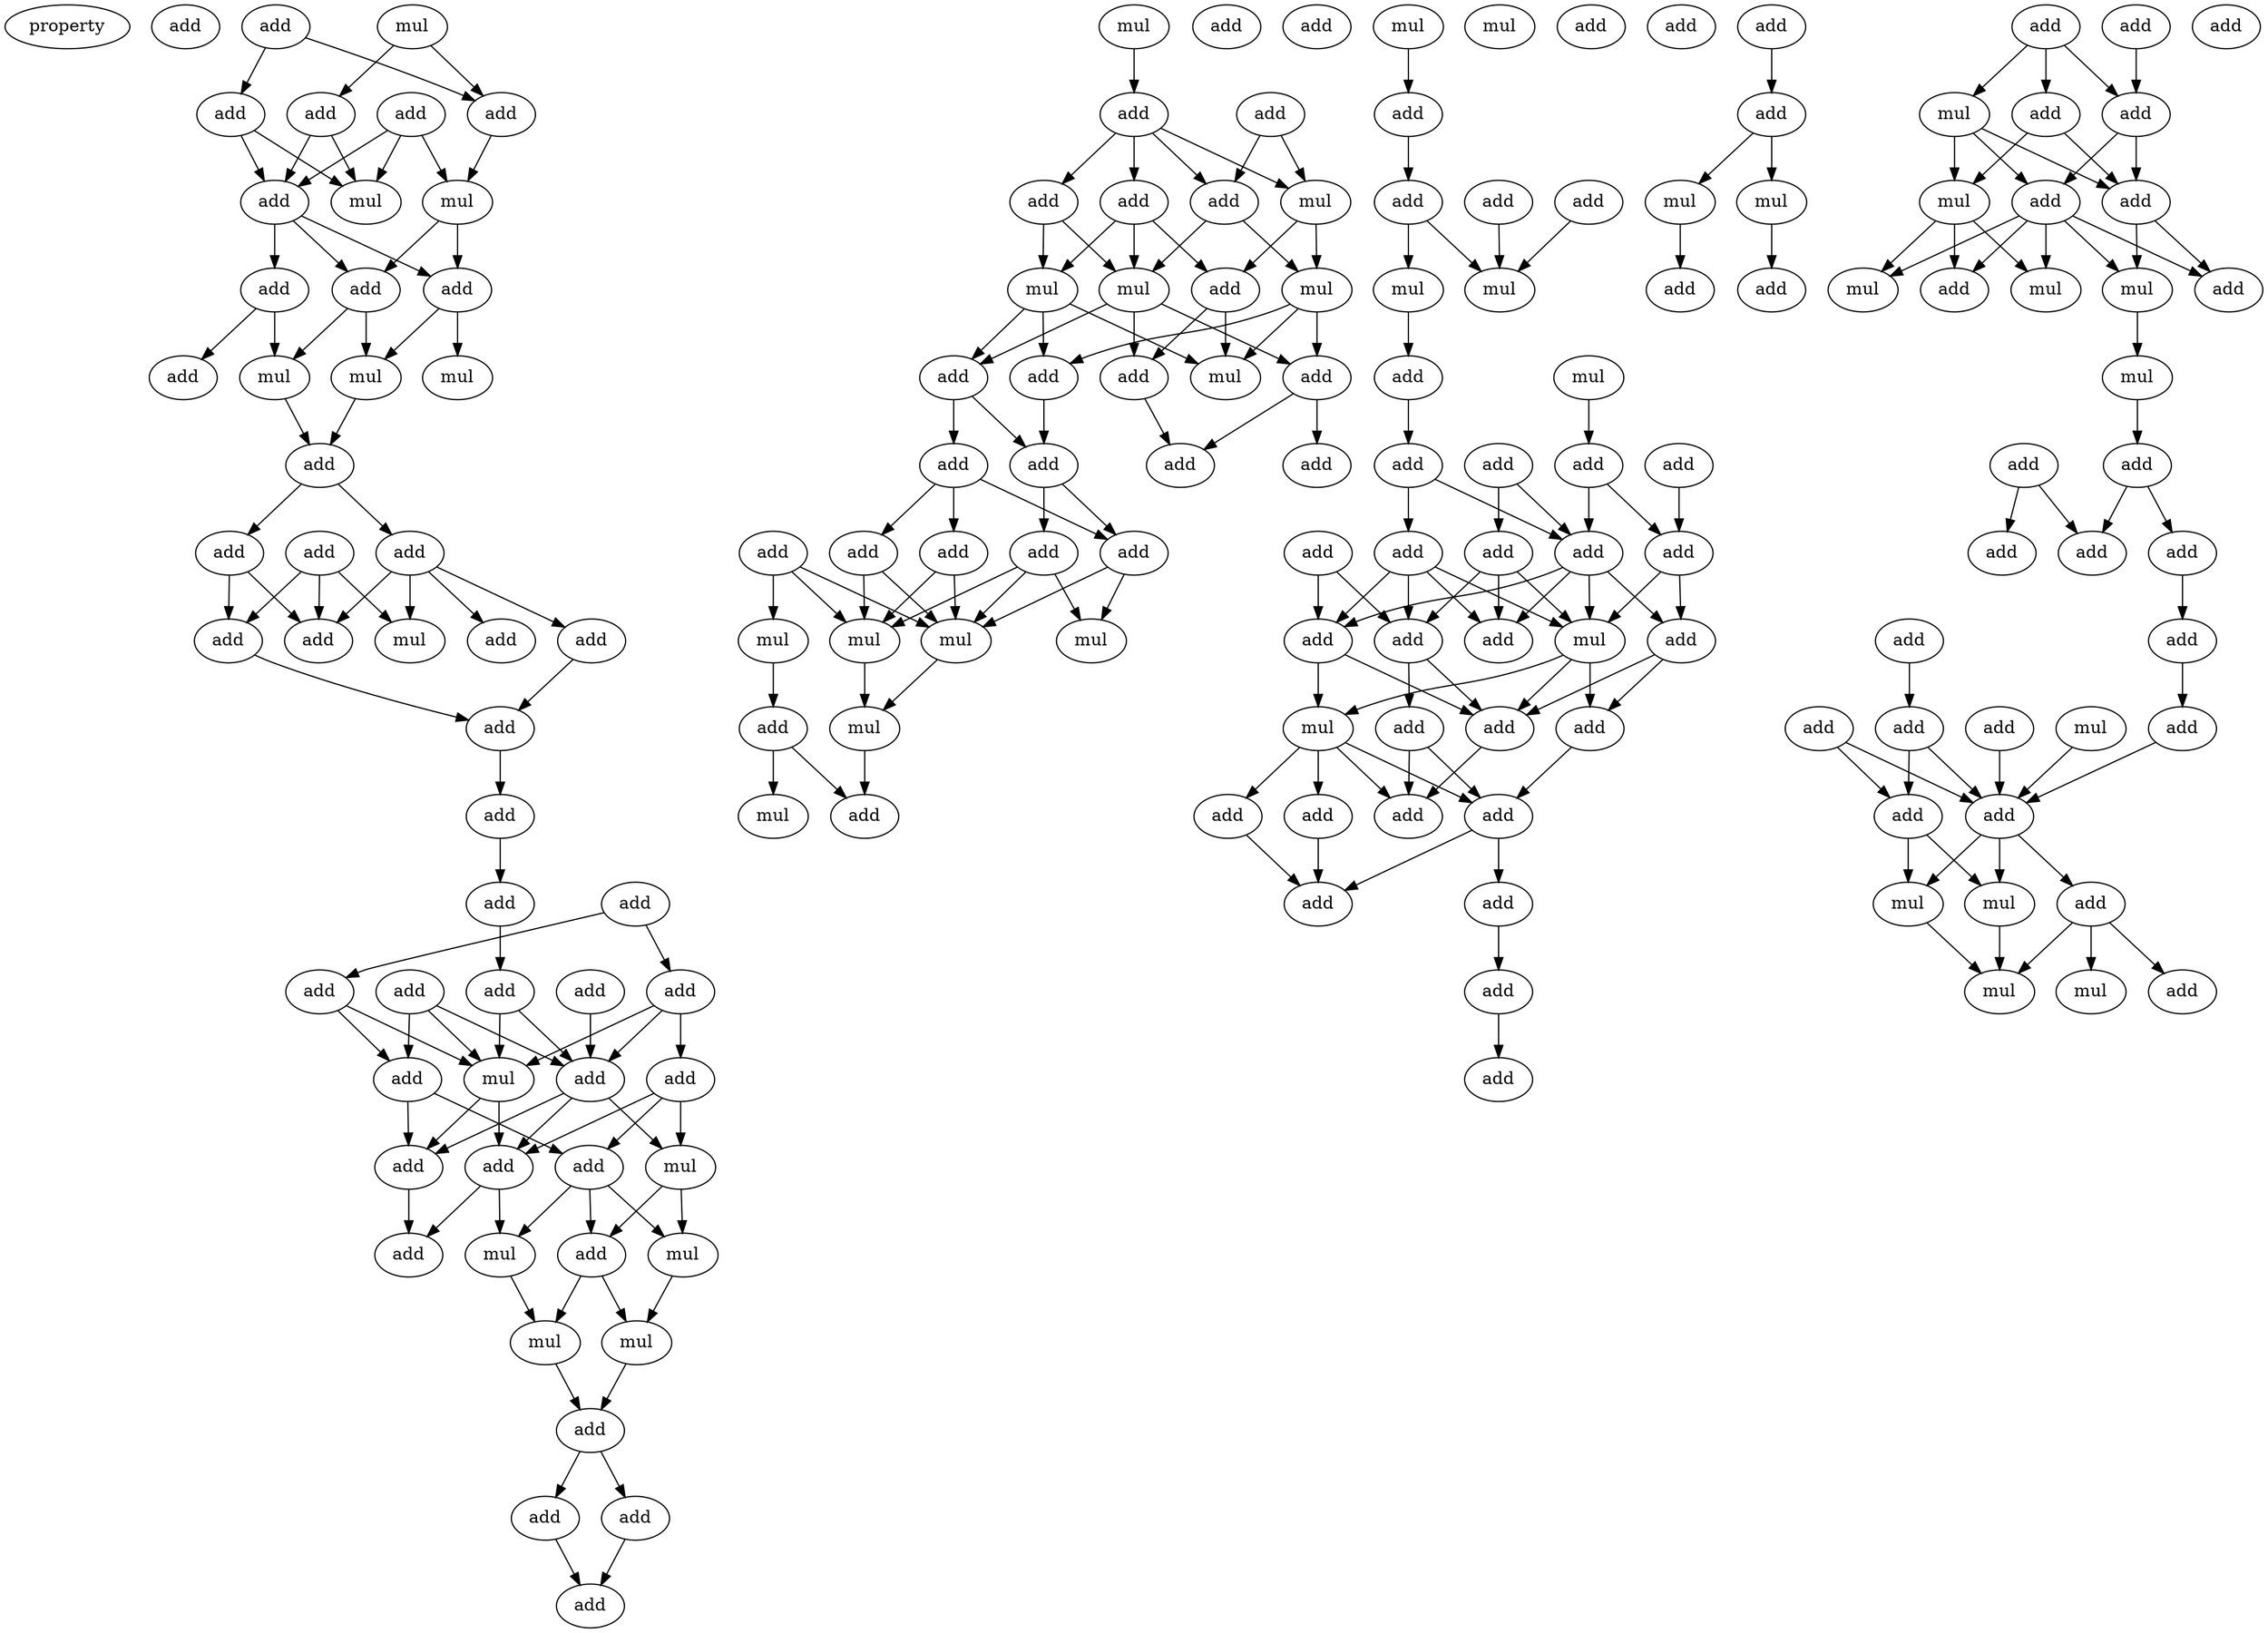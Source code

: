 digraph {
    node [fontcolor=black]
    property [mul=2,lf=1.5]
    0 [ label = add ];
    1 [ label = add ];
    2 [ label = mul ];
    3 [ label = add ];
    4 [ label = add ];
    5 [ label = add ];
    6 [ label = add ];
    7 [ label = mul ];
    8 [ label = add ];
    9 [ label = mul ];
    10 [ label = add ];
    11 [ label = add ];
    12 [ label = add ];
    13 [ label = mul ];
    14 [ label = add ];
    15 [ label = mul ];
    16 [ label = mul ];
    17 [ label = add ];
    18 [ label = add ];
    19 [ label = add ];
    20 [ label = add ];
    21 [ label = add ];
    22 [ label = add ];
    23 [ label = add ];
    24 [ label = add ];
    25 [ label = mul ];
    26 [ label = add ];
    27 [ label = add ];
    28 [ label = add ];
    29 [ label = add ];
    30 [ label = add ];
    31 [ label = add ];
    32 [ label = add ];
    33 [ label = add ];
    34 [ label = add ];
    35 [ label = add ];
    36 [ label = mul ];
    37 [ label = add ];
    38 [ label = add ];
    39 [ label = add ];
    40 [ label = mul ];
    41 [ label = add ];
    42 [ label = add ];
    43 [ label = add ];
    44 [ label = mul ];
    45 [ label = add ];
    46 [ label = mul ];
    47 [ label = mul ];
    48 [ label = mul ];
    49 [ label = add ];
    50 [ label = add ];
    51 [ label = add ];
    52 [ label = add ];
    53 [ label = mul ];
    54 [ label = add ];
    55 [ label = add ];
    56 [ label = add ];
    57 [ label = add ];
    58 [ label = add ];
    59 [ label = mul ];
    60 [ label = mul ];
    61 [ label = add ];
    62 [ label = mul ];
    63 [ label = mul ];
    64 [ label = add ];
    65 [ label = mul ];
    66 [ label = add ];
    67 [ label = add ];
    68 [ label = add ];
    69 [ label = add ];
    70 [ label = add ];
    71 [ label = add ];
    72 [ label = add ];
    73 [ label = add ];
    74 [ label = add ];
    75 [ label = add ];
    76 [ label = add ];
    77 [ label = add ];
    78 [ label = mul ];
    79 [ label = mul ];
    80 [ label = mul ];
    81 [ label = mul ];
    82 [ label = mul ];
    83 [ label = add ];
    84 [ label = add ];
    85 [ label = mul ];
    86 [ label = add ];
    87 [ label = add ];
    88 [ label = mul ];
    89 [ label = add ];
    90 [ label = add ];
    91 [ label = mul ];
    92 [ label = add ];
    93 [ label = add ];
    94 [ label = add ];
    95 [ label = mul ];
    96 [ label = mul ];
    97 [ label = mul ];
    98 [ label = add ];
    99 [ label = add ];
    100 [ label = add ];
    101 [ label = add ];
    102 [ label = add ];
    103 [ label = add ];
    104 [ label = add ];
    105 [ label = add ];
    106 [ label = add ];
    107 [ label = add ];
    108 [ label = add ];
    109 [ label = add ];
    110 [ label = mul ];
    111 [ label = add ];
    112 [ label = add ];
    113 [ label = add ];
    114 [ label = add ];
    115 [ label = add ];
    116 [ label = mul ];
    117 [ label = add ];
    118 [ label = add ];
    119 [ label = add ];
    120 [ label = add ];
    121 [ label = add ];
    122 [ label = add ];
    123 [ label = add ];
    124 [ label = add ];
    125 [ label = add ];
    126 [ label = add ];
    127 [ label = add ];
    128 [ label = mul ];
    129 [ label = mul ];
    130 [ label = add ];
    131 [ label = add ];
    132 [ label = add ];
    133 [ label = add ];
    134 [ label = mul ];
    135 [ label = add ];
    136 [ label = add ];
    137 [ label = mul ];
    138 [ label = add ];
    139 [ label = add ];
    140 [ label = mul ];
    141 [ label = mul ];
    142 [ label = add ];
    143 [ label = add ];
    144 [ label = mul ];
    145 [ label = mul ];
    146 [ label = add ];
    147 [ label = add ];
    148 [ label = add ];
    149 [ label = add ];
    150 [ label = add ];
    151 [ label = add ];
    152 [ label = add ];
    153 [ label = add ];
    154 [ label = add ];
    155 [ label = mul ];
    156 [ label = add ];
    157 [ label = add ];
    158 [ label = add ];
    159 [ label = add ];
    160 [ label = mul ];
    161 [ label = add ];
    162 [ label = mul ];
    163 [ label = add ];
    164 [ label = mul ];
    165 [ label = mul ];
    166 [ label = add ];
    1 -> 3 [ name = 0 ];
    1 -> 4 [ name = 1 ];
    2 -> 4 [ name = 2 ];
    2 -> 5 [ name = 3 ];
    3 -> 7 [ name = 4 ];
    3 -> 8 [ name = 5 ];
    4 -> 9 [ name = 6 ];
    5 -> 7 [ name = 7 ];
    5 -> 8 [ name = 8 ];
    6 -> 7 [ name = 9 ];
    6 -> 8 [ name = 10 ];
    6 -> 9 [ name = 11 ];
    8 -> 10 [ name = 12 ];
    8 -> 11 [ name = 13 ];
    8 -> 12 [ name = 14 ];
    9 -> 10 [ name = 15 ];
    9 -> 12 [ name = 16 ];
    10 -> 15 [ name = 17 ];
    10 -> 16 [ name = 18 ];
    11 -> 13 [ name = 19 ];
    11 -> 14 [ name = 20 ];
    12 -> 13 [ name = 21 ];
    12 -> 15 [ name = 22 ];
    13 -> 17 [ name = 23 ];
    15 -> 17 [ name = 24 ];
    17 -> 18 [ name = 25 ];
    17 -> 19 [ name = 26 ];
    18 -> 21 [ name = 27 ];
    18 -> 22 [ name = 28 ];
    18 -> 23 [ name = 29 ];
    18 -> 25 [ name = 30 ];
    19 -> 22 [ name = 31 ];
    19 -> 24 [ name = 32 ];
    20 -> 22 [ name = 33 ];
    20 -> 24 [ name = 34 ];
    20 -> 25 [ name = 35 ];
    23 -> 26 [ name = 36 ];
    24 -> 26 [ name = 37 ];
    26 -> 27 [ name = 38 ];
    27 -> 29 [ name = 39 ];
    28 -> 32 [ name = 40 ];
    28 -> 34 [ name = 41 ];
    29 -> 31 [ name = 42 ];
    30 -> 37 [ name = 43 ];
    31 -> 36 [ name = 44 ];
    31 -> 37 [ name = 45 ];
    32 -> 36 [ name = 46 ];
    32 -> 37 [ name = 47 ];
    32 -> 38 [ name = 48 ];
    33 -> 35 [ name = 49 ];
    33 -> 36 [ name = 50 ];
    33 -> 37 [ name = 51 ];
    34 -> 35 [ name = 52 ];
    34 -> 36 [ name = 53 ];
    35 -> 41 [ name = 54 ];
    35 -> 42 [ name = 55 ];
    36 -> 39 [ name = 56 ];
    36 -> 41 [ name = 57 ];
    37 -> 39 [ name = 58 ];
    37 -> 40 [ name = 59 ];
    37 -> 41 [ name = 60 ];
    38 -> 39 [ name = 61 ];
    38 -> 40 [ name = 62 ];
    38 -> 42 [ name = 63 ];
    39 -> 45 [ name = 64 ];
    39 -> 46 [ name = 65 ];
    40 -> 43 [ name = 66 ];
    40 -> 44 [ name = 67 ];
    41 -> 45 [ name = 68 ];
    42 -> 43 [ name = 69 ];
    42 -> 44 [ name = 70 ];
    42 -> 46 [ name = 71 ];
    43 -> 47 [ name = 72 ];
    43 -> 48 [ name = 73 ];
    44 -> 48 [ name = 74 ];
    46 -> 47 [ name = 75 ];
    47 -> 49 [ name = 76 ];
    48 -> 49 [ name = 77 ];
    49 -> 50 [ name = 78 ];
    49 -> 51 [ name = 79 ];
    50 -> 52 [ name = 80 ];
    51 -> 52 [ name = 81 ];
    53 -> 55 [ name = 82 ];
    54 -> 58 [ name = 83 ];
    54 -> 59 [ name = 84 ];
    55 -> 56 [ name = 85 ];
    55 -> 57 [ name = 86 ];
    55 -> 58 [ name = 87 ];
    55 -> 59 [ name = 88 ];
    56 -> 60 [ name = 89 ];
    56 -> 62 [ name = 90 ];
    57 -> 60 [ name = 91 ];
    57 -> 61 [ name = 92 ];
    57 -> 62 [ name = 93 ];
    58 -> 62 [ name = 94 ];
    58 -> 63 [ name = 95 ];
    59 -> 61 [ name = 96 ];
    59 -> 63 [ name = 97 ];
    60 -> 65 [ name = 98 ];
    60 -> 67 [ name = 99 ];
    60 -> 68 [ name = 100 ];
    61 -> 64 [ name = 101 ];
    61 -> 65 [ name = 102 ];
    62 -> 64 [ name = 103 ];
    62 -> 66 [ name = 104 ];
    62 -> 68 [ name = 105 ];
    63 -> 65 [ name = 106 ];
    63 -> 66 [ name = 107 ];
    63 -> 67 [ name = 108 ];
    64 -> 69 [ name = 109 ];
    66 -> 69 [ name = 110 ];
    66 -> 70 [ name = 111 ];
    67 -> 71 [ name = 112 ];
    68 -> 71 [ name = 113 ];
    68 -> 72 [ name = 114 ];
    71 -> 74 [ name = 115 ];
    71 -> 75 [ name = 116 ];
    72 -> 74 [ name = 117 ];
    72 -> 76 [ name = 118 ];
    72 -> 77 [ name = 119 ];
    73 -> 78 [ name = 120 ];
    73 -> 79 [ name = 121 ];
    73 -> 80 [ name = 122 ];
    74 -> 80 [ name = 123 ];
    74 -> 81 [ name = 124 ];
    75 -> 79 [ name = 125 ];
    75 -> 80 [ name = 126 ];
    75 -> 81 [ name = 127 ];
    76 -> 79 [ name = 128 ];
    76 -> 80 [ name = 129 ];
    77 -> 79 [ name = 130 ];
    77 -> 80 [ name = 131 ];
    78 -> 83 [ name = 132 ];
    79 -> 82 [ name = 133 ];
    80 -> 82 [ name = 134 ];
    82 -> 87 [ name = 135 ];
    83 -> 85 [ name = 136 ];
    83 -> 87 [ name = 137 ];
    88 -> 89 [ name = 138 ];
    89 -> 90 [ name = 139 ];
    90 -> 95 [ name = 140 ];
    90 -> 96 [ name = 141 ];
    92 -> 96 [ name = 142 ];
    94 -> 96 [ name = 143 ];
    95 -> 98 [ name = 144 ];
    97 -> 99 [ name = 145 ];
    98 -> 100 [ name = 146 ];
    99 -> 104 [ name = 147 ];
    99 -> 107 [ name = 148 ];
    100 -> 103 [ name = 149 ];
    100 -> 104 [ name = 150 ];
    101 -> 107 [ name = 151 ];
    102 -> 104 [ name = 152 ];
    102 -> 105 [ name = 153 ];
    103 -> 108 [ name = 154 ];
    103 -> 110 [ name = 155 ];
    103 -> 111 [ name = 156 ];
    103 -> 112 [ name = 157 ];
    104 -> 108 [ name = 158 ];
    104 -> 109 [ name = 159 ];
    104 -> 110 [ name = 160 ];
    104 -> 111 [ name = 161 ];
    105 -> 108 [ name = 162 ];
    105 -> 110 [ name = 163 ];
    105 -> 112 [ name = 164 ];
    106 -> 111 [ name = 165 ];
    106 -> 112 [ name = 166 ];
    107 -> 109 [ name = 167 ];
    107 -> 110 [ name = 168 ];
    109 -> 114 [ name = 169 ];
    109 -> 115 [ name = 170 ];
    110 -> 114 [ name = 171 ];
    110 -> 115 [ name = 172 ];
    110 -> 116 [ name = 173 ];
    111 -> 115 [ name = 174 ];
    111 -> 116 [ name = 175 ];
    112 -> 113 [ name = 176 ];
    112 -> 115 [ name = 177 ];
    113 -> 119 [ name = 178 ];
    113 -> 120 [ name = 179 ];
    114 -> 120 [ name = 180 ];
    115 -> 119 [ name = 181 ];
    116 -> 117 [ name = 182 ];
    116 -> 118 [ name = 183 ];
    116 -> 119 [ name = 184 ];
    116 -> 120 [ name = 185 ];
    117 -> 121 [ name = 186 ];
    118 -> 121 [ name = 187 ];
    120 -> 121 [ name = 188 ];
    120 -> 122 [ name = 189 ];
    122 -> 123 [ name = 190 ];
    123 -> 124 [ name = 191 ];
    126 -> 127 [ name = 192 ];
    127 -> 128 [ name = 193 ];
    127 -> 129 [ name = 194 ];
    128 -> 131 [ name = 195 ];
    129 -> 130 [ name = 196 ];
    132 -> 136 [ name = 197 ];
    133 -> 134 [ name = 198 ];
    133 -> 135 [ name = 199 ];
    133 -> 136 [ name = 200 ];
    134 -> 137 [ name = 201 ];
    134 -> 138 [ name = 202 ];
    134 -> 139 [ name = 203 ];
    135 -> 137 [ name = 204 ];
    135 -> 138 [ name = 205 ];
    136 -> 138 [ name = 206 ];
    136 -> 139 [ name = 207 ];
    137 -> 140 [ name = 208 ];
    137 -> 141 [ name = 209 ];
    137 -> 142 [ name = 210 ];
    138 -> 143 [ name = 211 ];
    138 -> 144 [ name = 212 ];
    139 -> 140 [ name = 213 ];
    139 -> 141 [ name = 214 ];
    139 -> 142 [ name = 215 ];
    139 -> 143 [ name = 216 ];
    139 -> 144 [ name = 217 ];
    144 -> 145 [ name = 218 ];
    145 -> 146 [ name = 219 ];
    146 -> 149 [ name = 220 ];
    146 -> 150 [ name = 221 ];
    147 -> 148 [ name = 222 ];
    147 -> 149 [ name = 223 ];
    150 -> 151 [ name = 224 ];
    151 -> 156 [ name = 225 ];
    152 -> 154 [ name = 226 ];
    153 -> 159 [ name = 227 ];
    154 -> 158 [ name = 228 ];
    154 -> 159 [ name = 229 ];
    155 -> 159 [ name = 230 ];
    156 -> 159 [ name = 231 ];
    157 -> 158 [ name = 232 ];
    157 -> 159 [ name = 233 ];
    158 -> 160 [ name = 234 ];
    158 -> 162 [ name = 235 ];
    159 -> 160 [ name = 236 ];
    159 -> 161 [ name = 237 ];
    159 -> 162 [ name = 238 ];
    160 -> 164 [ name = 239 ];
    161 -> 163 [ name = 240 ];
    161 -> 164 [ name = 241 ];
    161 -> 165 [ name = 242 ];
    162 -> 164 [ name = 243 ];
}
